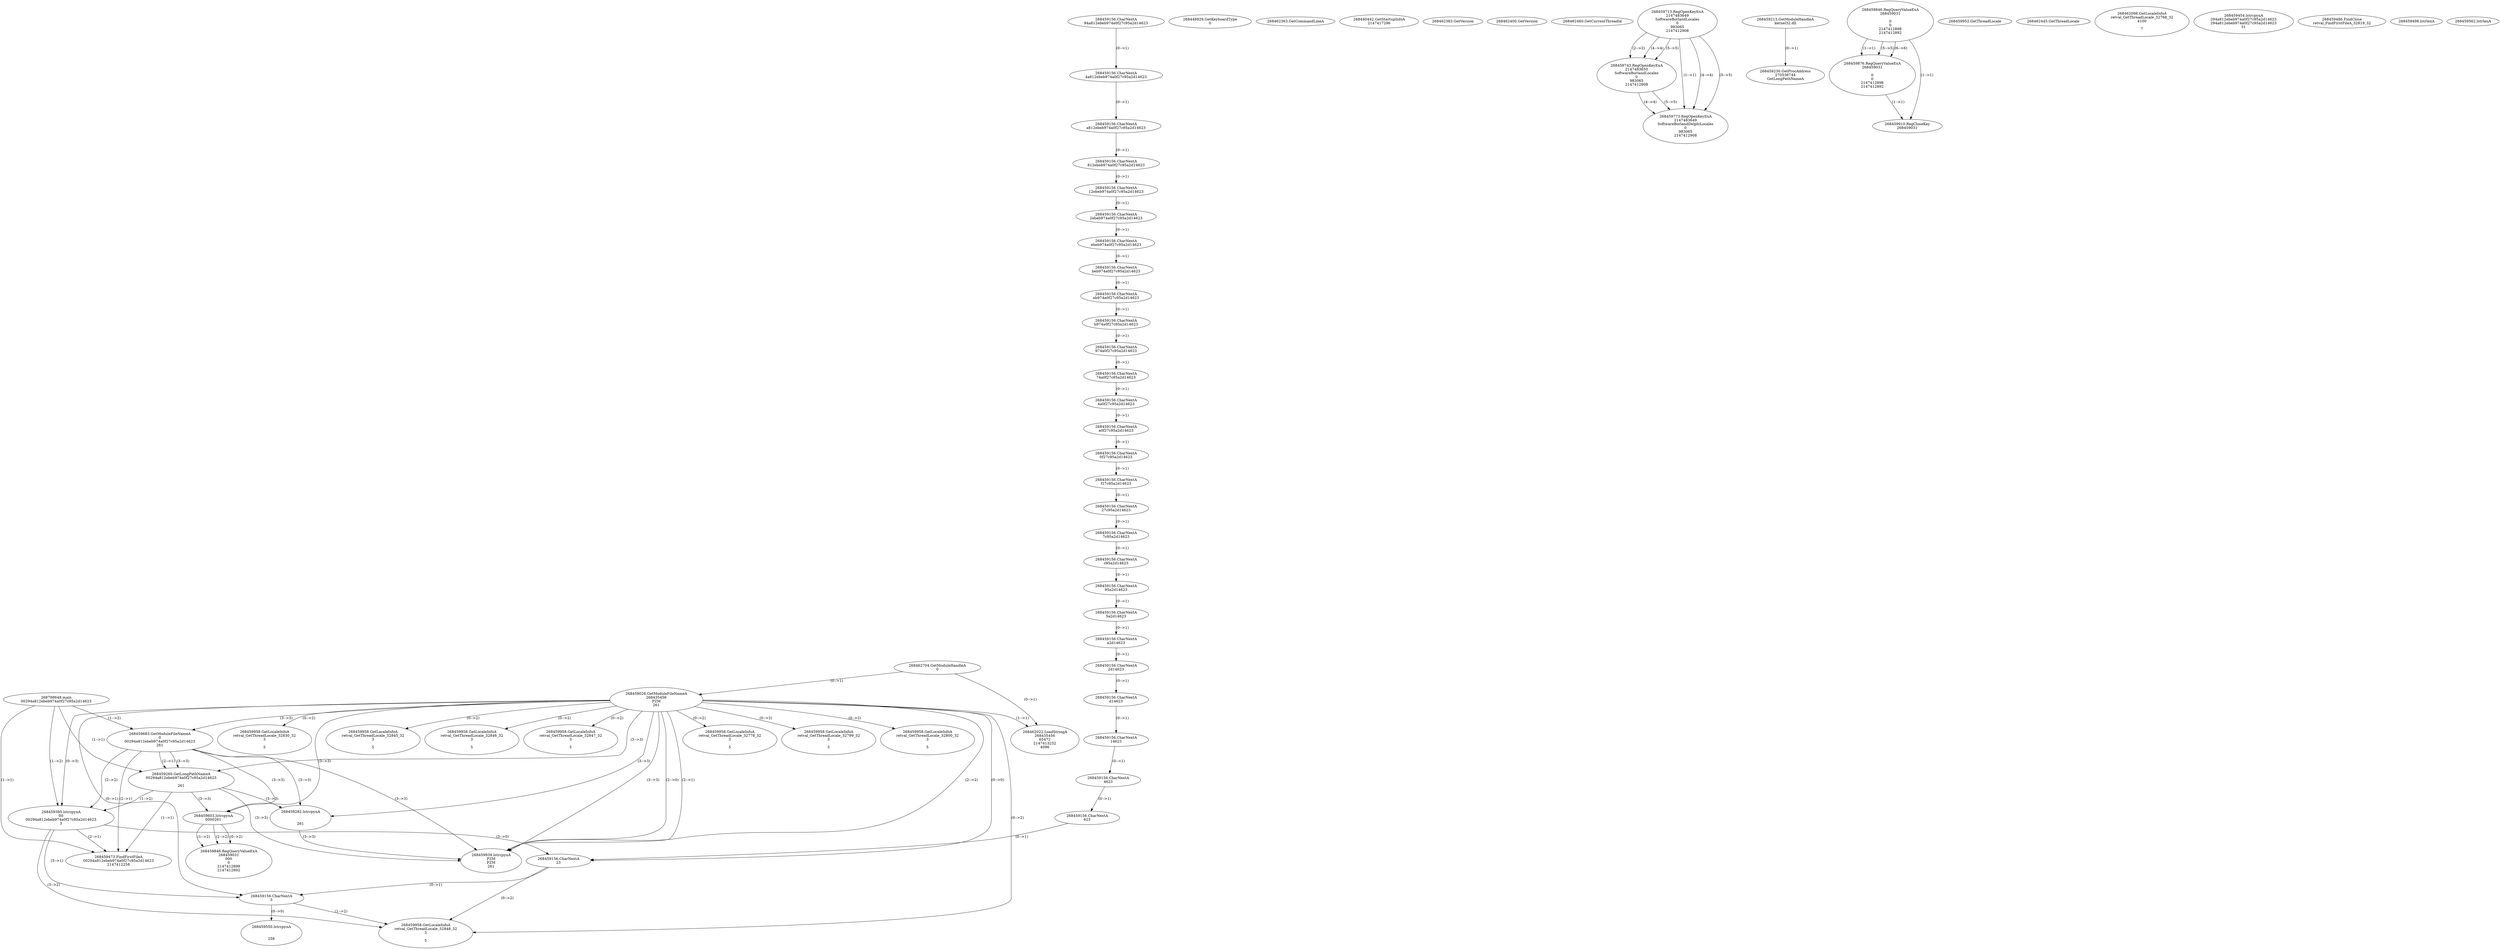 // Global SCDG with merge call
digraph {
	0 [label="268798648.main
00294a812ebeb974a0f27c95a2d14623"]
	1 [label="268462704.GetModuleHandleA
0"]
	2 [label="268448929.GetKeyboardType
0"]
	3 [label="268462363.GetCommandLineA
"]
	4 [label="268440442.GetStartupInfoA
2147417296"]
	5 [label="268462383.GetVersion
"]
	6 [label="268462400.GetVersion
"]
	7 [label="268462460.GetCurrentThreadId
"]
	8 [label="268459026.GetModuleFileNameA
268435456
PZM
261"]
	1 -> 8 [label="(0-->1)"]
	9 [label="268459683.GetModuleFileNameA
0
00294a812ebeb974a0f27c95a2d14623
261"]
	0 -> 9 [label="(1-->2)"]
	8 -> 9 [label="(3-->3)"]
	10 [label="268459713.RegOpenKeyExA
2147483649
Software\Borland\Locales
0
983065
2147412908"]
	11 [label="268459743.RegOpenKeyExA
2147483650
Software\Borland\Locales
0
983065
2147412908"]
	10 -> 11 [label="(2-->2)"]
	10 -> 11 [label="(4-->4)"]
	10 -> 11 [label="(5-->5)"]
	12 [label="268459773.RegOpenKeyExA
2147483649
Software\Borland\Delphi\Locales
0
983065
2147412908"]
	10 -> 12 [label="(1-->1)"]
	10 -> 12 [label="(4-->4)"]
	11 -> 12 [label="(4-->4)"]
	10 -> 12 [label="(5-->5)"]
	11 -> 12 [label="(5-->5)"]
	13 [label="268459213.GetModuleHandleA
kernel32.dll"]
	14 [label="268459230.GetProcAddress
270536744
GetLongPathNameA"]
	13 -> 14 [label="(0-->1)"]
	15 [label="268459260.GetLongPathNameA
00294a812ebeb974a0f27c95a2d14623

261"]
	0 -> 15 [label="(1-->1)"]
	9 -> 15 [label="(2-->1)"]
	8 -> 15 [label="(3-->3)"]
	9 -> 15 [label="(3-->3)"]
	16 [label="268459282.lstrcpynA


261"]
	8 -> 16 [label="(3-->3)"]
	9 -> 16 [label="(3-->3)"]
	15 -> 16 [label="(3-->3)"]
	17 [label="268459846.RegQueryValueExA
268459031

0
0
2147412898
2147412892"]
	18 [label="268459876.RegQueryValueExA
268459031

0
0
2147412898
2147412892"]
	17 -> 18 [label="(1-->1)"]
	17 -> 18 [label="(5-->5)"]
	17 -> 18 [label="(6-->6)"]
	19 [label="268459910.RegCloseKey
268459031"]
	17 -> 19 [label="(1-->1)"]
	18 -> 19 [label="(1-->1)"]
	20 [label="268459939.lstrcpynA
PZM
PZM
261"]
	8 -> 20 [label="(2-->1)"]
	8 -> 20 [label="(2-->2)"]
	8 -> 20 [label="(3-->3)"]
	9 -> 20 [label="(3-->3)"]
	15 -> 20 [label="(3-->3)"]
	16 -> 20 [label="(3-->3)"]
	8 -> 20 [label="(2-->0)"]
	21 [label="268459952.GetThreadLocale
"]
	22 [label="268459958.GetLocaleInfoA
retval_GetThreadLocale_32830_32
3

5"]
	8 -> 22 [label="(0-->2)"]
	23 [label="268462022.LoadStringA
268435456
65472
2147413232
4096"]
	1 -> 23 [label="(0-->1)"]
	8 -> 23 [label="(1-->1)"]
	24 [label="268459958.GetLocaleInfoA
retval_GetThreadLocale_32845_32
3

5"]
	8 -> 24 [label="(0-->2)"]
	25 [label="268462445.GetThreadLocale
"]
	26 [label="268462098.GetLocaleInfoA
retval_GetThreadLocale_32768_32
4100

7"]
	27 [label="268459958.GetLocaleInfoA
retval_GetThreadLocale_32846_32
3

5"]
	8 -> 27 [label="(0-->2)"]
	28 [label="268459958.GetLocaleInfoA
retval_GetThreadLocale_32847_32
3

5"]
	8 -> 28 [label="(0-->2)"]
	29 [label="268459395.lstrcpynA
00
00294a812ebeb974a0f27c95a2d14623
3"]
	0 -> 29 [label="(1-->2)"]
	9 -> 29 [label="(2-->2)"]
	15 -> 29 [label="(1-->2)"]
	8 -> 29 [label="(0-->3)"]
	30 [label="268459156.CharNextA
94a812ebeb974a0f27c95a2d14623"]
	31 [label="268459156.CharNextA
4a812ebeb974a0f27c95a2d14623"]
	30 -> 31 [label="(0-->1)"]
	32 [label="268459156.CharNextA
a812ebeb974a0f27c95a2d14623"]
	31 -> 32 [label="(0-->1)"]
	33 [label="268459156.CharNextA
812ebeb974a0f27c95a2d14623"]
	32 -> 33 [label="(0-->1)"]
	34 [label="268459156.CharNextA
12ebeb974a0f27c95a2d14623"]
	33 -> 34 [label="(0-->1)"]
	35 [label="268459156.CharNextA
2ebeb974a0f27c95a2d14623"]
	34 -> 35 [label="(0-->1)"]
	36 [label="268459156.CharNextA
ebeb974a0f27c95a2d14623"]
	35 -> 36 [label="(0-->1)"]
	37 [label="268459156.CharNextA
beb974a0f27c95a2d14623"]
	36 -> 37 [label="(0-->1)"]
	38 [label="268459156.CharNextA
eb974a0f27c95a2d14623"]
	37 -> 38 [label="(0-->1)"]
	39 [label="268459156.CharNextA
b974a0f27c95a2d14623"]
	38 -> 39 [label="(0-->1)"]
	40 [label="268459156.CharNextA
974a0f27c95a2d14623"]
	39 -> 40 [label="(0-->1)"]
	41 [label="268459156.CharNextA
74a0f27c95a2d14623"]
	40 -> 41 [label="(0-->1)"]
	42 [label="268459156.CharNextA
4a0f27c95a2d14623"]
	41 -> 42 [label="(0-->1)"]
	43 [label="268459156.CharNextA
a0f27c95a2d14623"]
	42 -> 43 [label="(0-->1)"]
	44 [label="268459156.CharNextA
0f27c95a2d14623"]
	43 -> 44 [label="(0-->1)"]
	45 [label="268459156.CharNextA
f27c95a2d14623"]
	44 -> 45 [label="(0-->1)"]
	46 [label="268459156.CharNextA
27c95a2d14623"]
	45 -> 46 [label="(0-->1)"]
	47 [label="268459156.CharNextA
7c95a2d14623"]
	46 -> 47 [label="(0-->1)"]
	48 [label="268459156.CharNextA
c95a2d14623"]
	47 -> 48 [label="(0-->1)"]
	49 [label="268459156.CharNextA
95a2d14623"]
	48 -> 49 [label="(0-->1)"]
	50 [label="268459156.CharNextA
5a2d14623"]
	49 -> 50 [label="(0-->1)"]
	51 [label="268459156.CharNextA
a2d14623"]
	50 -> 51 [label="(0-->1)"]
	52 [label="268459156.CharNextA
2d14623"]
	51 -> 52 [label="(0-->1)"]
	53 [label="268459156.CharNextA
d14623"]
	52 -> 53 [label="(0-->1)"]
	54 [label="268459156.CharNextA
14623"]
	53 -> 54 [label="(0-->1)"]
	55 [label="268459156.CharNextA
4623"]
	54 -> 55 [label="(0-->1)"]
	56 [label="268459156.CharNextA
623"]
	55 -> 56 [label="(0-->1)"]
	57 [label="268459156.CharNextA
23"]
	56 -> 57 [label="(0-->1)"]
	8 -> 57 [label="(0-->0)"]
	29 -> 57 [label="(3-->0)"]
	58 [label="268459156.CharNextA
3"]
	8 -> 58 [label="(0-->1)"]
	29 -> 58 [label="(3-->1)"]
	57 -> 58 [label="(0-->1)"]
	59 [label="268459454.lstrcpynA
294a812ebeb974a0f27c95a2d14623
294a812ebeb974a0f27c95a2d14623
31"]
	60 [label="268459473.FindFirstFileA
00294a812ebeb974a0f27c95a2d14623
2147412258"]
	0 -> 60 [label="(1-->1)"]
	9 -> 60 [label="(2-->1)"]
	15 -> 60 [label="(1-->1)"]
	29 -> 60 [label="(2-->1)"]
	61 [label="268459486.FindClose
retval_FindFirstFileA_32819_32"]
	62 [label="268459498.lstrlenA
"]
	63 [label="268459550.lstrcpynA


258"]
	58 -> 63 [label="(0-->0)"]
	64 [label="268459562.lstrlenA
"]
	65 [label="268459603.lstrcpynA
00\
00\
261"]
	8 -> 65 [label="(3-->3)"]
	9 -> 65 [label="(3-->3)"]
	15 -> 65 [label="(3-->3)"]
	66 [label="268459846.RegQueryValueExA
268459031
00\
0
0
2147412898
2147412892"]
	65 -> 66 [label="(1-->2)"]
	65 -> 66 [label="(2-->2)"]
	65 -> 66 [label="(0-->2)"]
	67 [label="268459958.GetLocaleInfoA
retval_GetThreadLocale_32848_32
3

5"]
	8 -> 67 [label="(0-->2)"]
	29 -> 67 [label="(3-->2)"]
	57 -> 67 [label="(0-->2)"]
	58 -> 67 [label="(1-->2)"]
	68 [label="268459958.GetLocaleInfoA
retval_GetThreadLocale_32778_32
3

5"]
	8 -> 68 [label="(0-->2)"]
	69 [label="268459958.GetLocaleInfoA
retval_GetThreadLocale_32799_32
3

5"]
	8 -> 69 [label="(0-->2)"]
	70 [label="268459958.GetLocaleInfoA
retval_GetThreadLocale_32800_32
3

5"]
	8 -> 70 [label="(0-->2)"]
}
